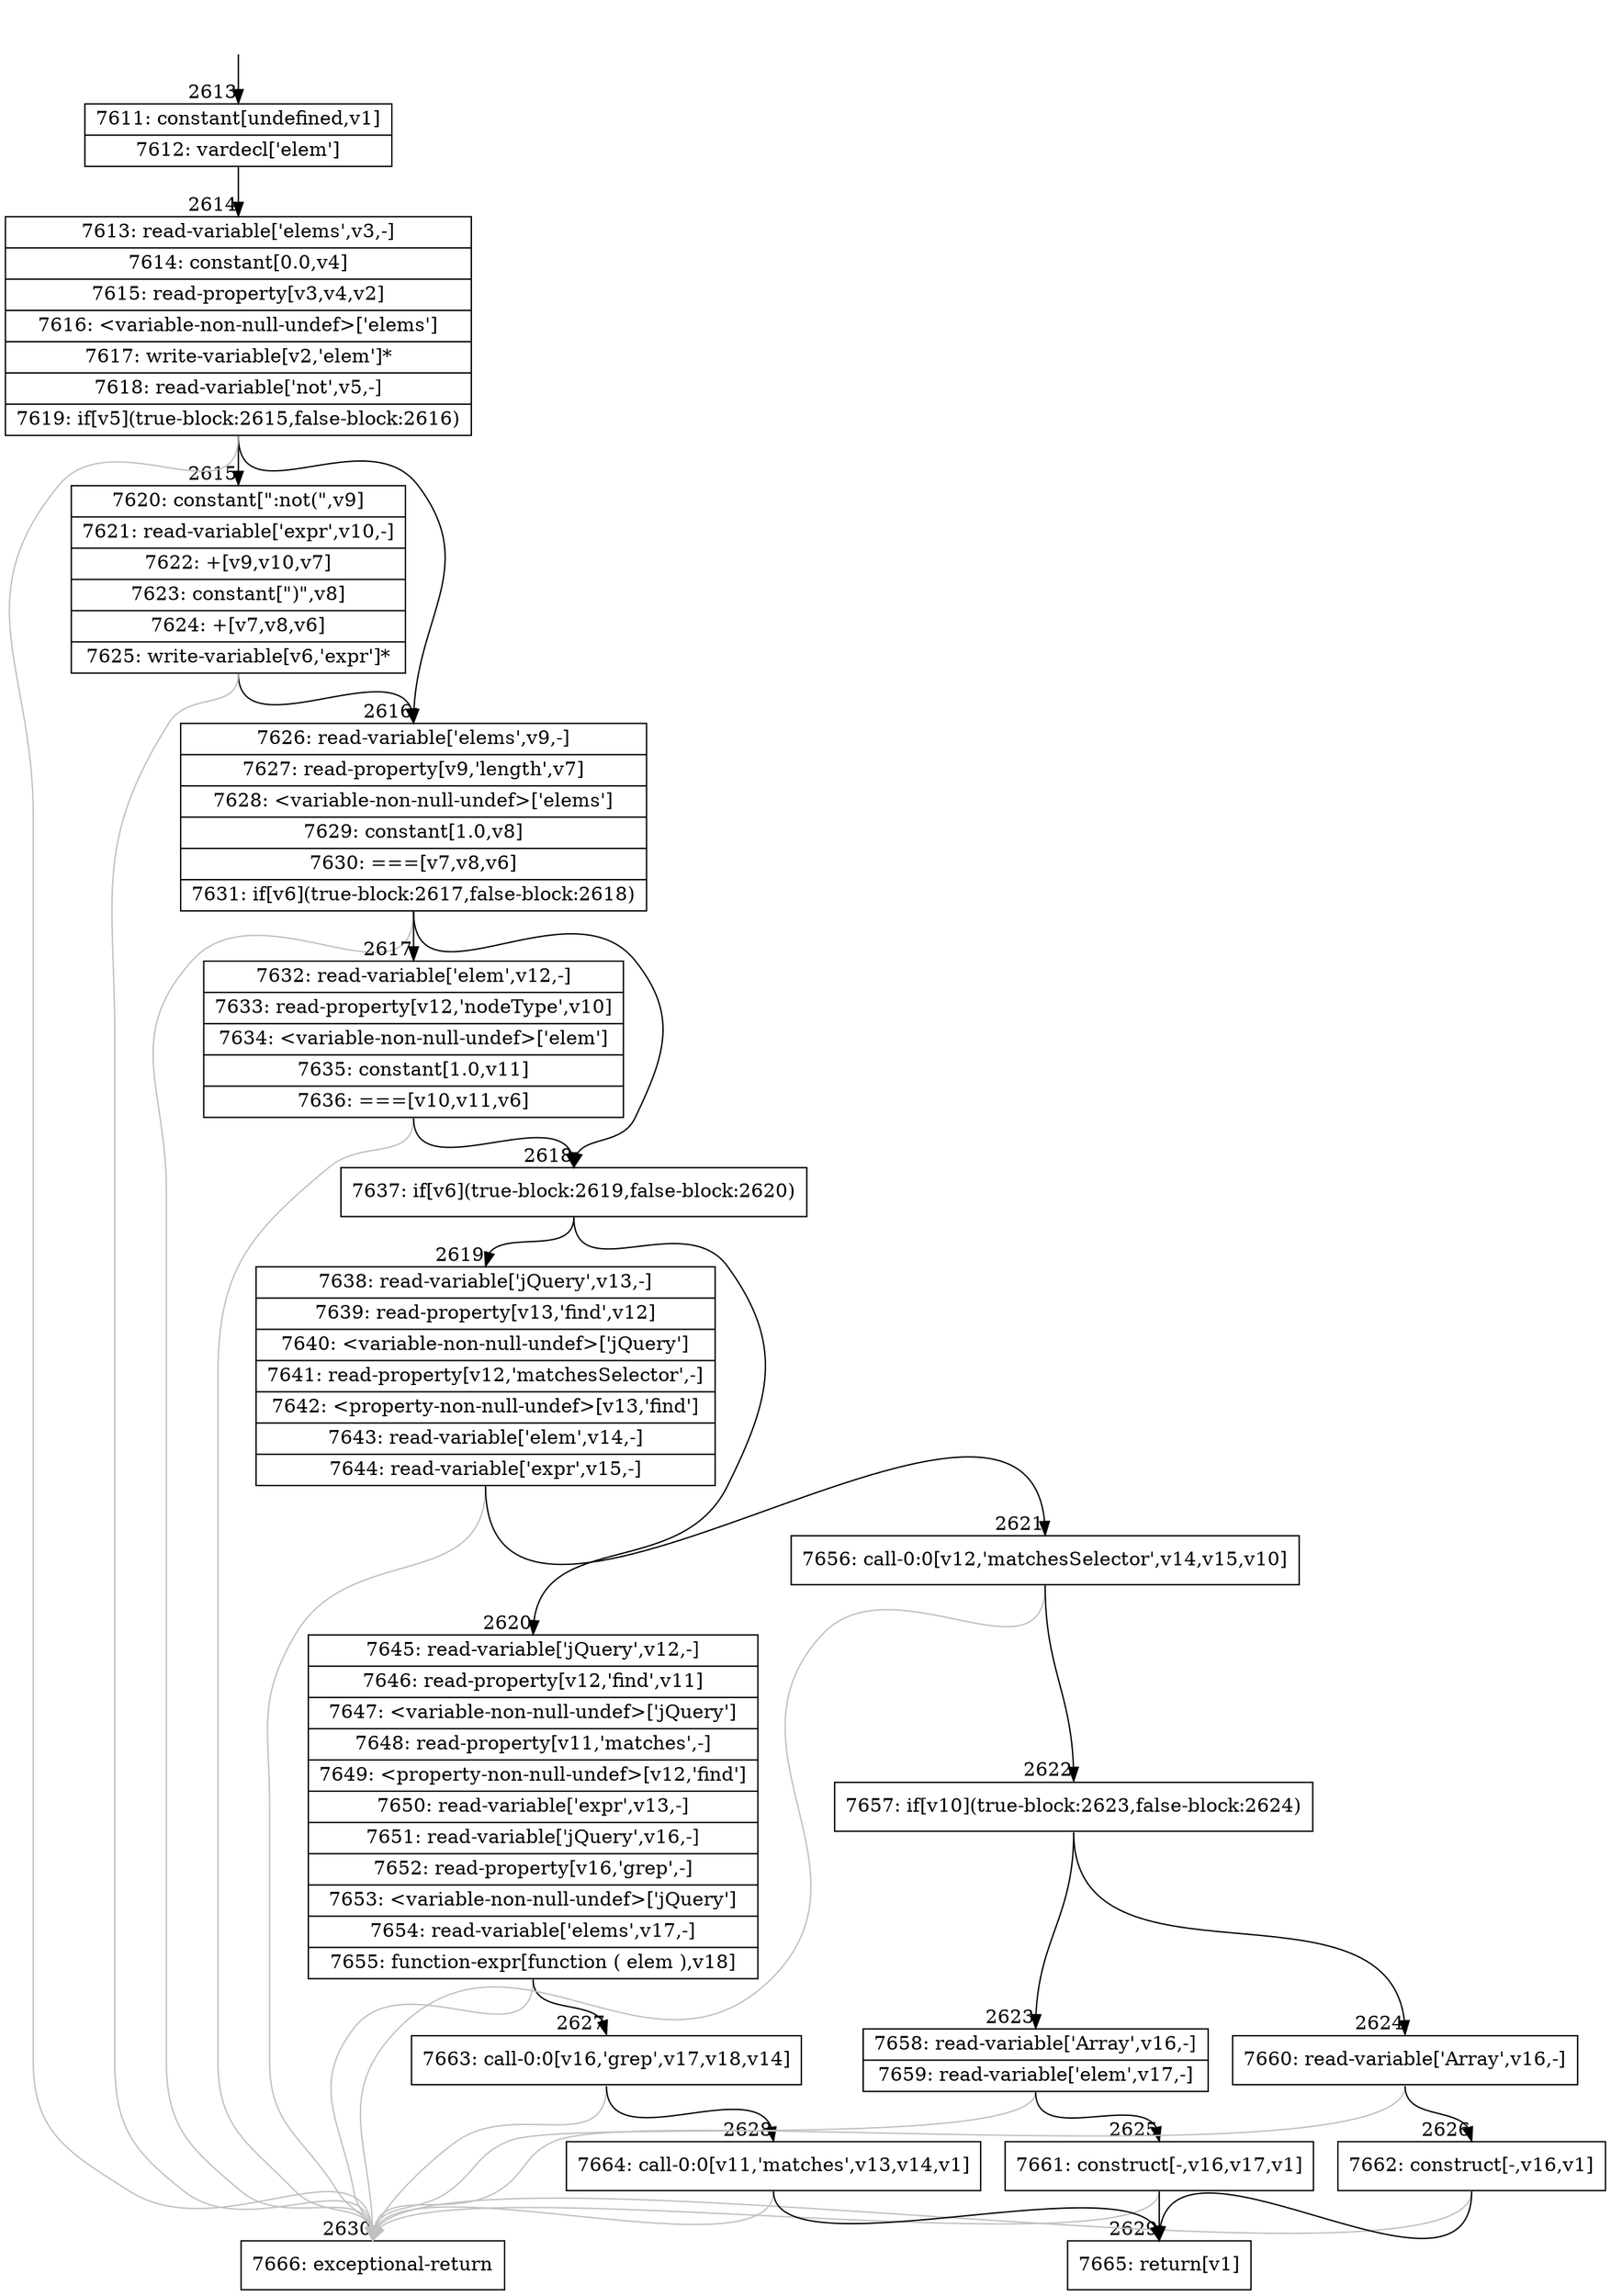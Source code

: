 digraph {
rankdir="TD"
BB_entry168[shape=none,label=""];
BB_entry168 -> BB2613 [tailport=s, headport=n, headlabel="    2613"]
BB2613 [shape=record label="{7611: constant[undefined,v1]|7612: vardecl['elem']}" ] 
BB2613 -> BB2614 [tailport=s, headport=n, headlabel="      2614"]
BB2614 [shape=record label="{7613: read-variable['elems',v3,-]|7614: constant[0.0,v4]|7615: read-property[v3,v4,v2]|7616: \<variable-non-null-undef\>['elems']|7617: write-variable[v2,'elem']*|7618: read-variable['not',v5,-]|7619: if[v5](true-block:2615,false-block:2616)}" ] 
BB2614 -> BB2615 [tailport=s, headport=n, headlabel="      2615"]
BB2614 -> BB2616 [tailport=s, headport=n, headlabel="      2616"]
BB2614 -> BB2630 [tailport=s, headport=n, color=gray, headlabel="      2630"]
BB2615 [shape=record label="{7620: constant[\":not(\",v9]|7621: read-variable['expr',v10,-]|7622: +[v9,v10,v7]|7623: constant[\")\",v8]|7624: +[v7,v8,v6]|7625: write-variable[v6,'expr']*}" ] 
BB2615 -> BB2616 [tailport=s, headport=n]
BB2615 -> BB2630 [tailport=s, headport=n, color=gray]
BB2616 [shape=record label="{7626: read-variable['elems',v9,-]|7627: read-property[v9,'length',v7]|7628: \<variable-non-null-undef\>['elems']|7629: constant[1.0,v8]|7630: ===[v7,v8,v6]|7631: if[v6](true-block:2617,false-block:2618)}" ] 
BB2616 -> BB2618 [tailport=s, headport=n, headlabel="      2618"]
BB2616 -> BB2617 [tailport=s, headport=n, headlabel="      2617"]
BB2616 -> BB2630 [tailport=s, headport=n, color=gray]
BB2617 [shape=record label="{7632: read-variable['elem',v12,-]|7633: read-property[v12,'nodeType',v10]|7634: \<variable-non-null-undef\>['elem']|7635: constant[1.0,v11]|7636: ===[v10,v11,v6]}" ] 
BB2617 -> BB2618 [tailport=s, headport=n]
BB2617 -> BB2630 [tailport=s, headport=n, color=gray]
BB2618 [shape=record label="{7637: if[v6](true-block:2619,false-block:2620)}" ] 
BB2618 -> BB2619 [tailport=s, headport=n, headlabel="      2619"]
BB2618 -> BB2620 [tailport=s, headport=n, headlabel="      2620"]
BB2619 [shape=record label="{7638: read-variable['jQuery',v13,-]|7639: read-property[v13,'find',v12]|7640: \<variable-non-null-undef\>['jQuery']|7641: read-property[v12,'matchesSelector',-]|7642: \<property-non-null-undef\>[v13,'find']|7643: read-variable['elem',v14,-]|7644: read-variable['expr',v15,-]}" ] 
BB2619 -> BB2621 [tailport=s, headport=n, headlabel="      2621"]
BB2619 -> BB2630 [tailport=s, headport=n, color=gray]
BB2620 [shape=record label="{7645: read-variable['jQuery',v12,-]|7646: read-property[v12,'find',v11]|7647: \<variable-non-null-undef\>['jQuery']|7648: read-property[v11,'matches',-]|7649: \<property-non-null-undef\>[v12,'find']|7650: read-variable['expr',v13,-]|7651: read-variable['jQuery',v16,-]|7652: read-property[v16,'grep',-]|7653: \<variable-non-null-undef\>['jQuery']|7654: read-variable['elems',v17,-]|7655: function-expr[function ( elem ),v18]}" ] 
BB2620 -> BB2627 [tailport=s, headport=n, headlabel="      2627"]
BB2620 -> BB2630 [tailport=s, headport=n, color=gray]
BB2621 [shape=record label="{7656: call-0:0[v12,'matchesSelector',v14,v15,v10]}" ] 
BB2621 -> BB2622 [tailport=s, headport=n, headlabel="      2622"]
BB2621 -> BB2630 [tailport=s, headport=n, color=gray]
BB2622 [shape=record label="{7657: if[v10](true-block:2623,false-block:2624)}" ] 
BB2622 -> BB2623 [tailport=s, headport=n, headlabel="      2623"]
BB2622 -> BB2624 [tailport=s, headport=n, headlabel="      2624"]
BB2623 [shape=record label="{7658: read-variable['Array',v16,-]|7659: read-variable['elem',v17,-]}" ] 
BB2623 -> BB2625 [tailport=s, headport=n, headlabel="      2625"]
BB2623 -> BB2630 [tailport=s, headport=n, color=gray]
BB2624 [shape=record label="{7660: read-variable['Array',v16,-]}" ] 
BB2624 -> BB2626 [tailport=s, headport=n, headlabel="      2626"]
BB2624 -> BB2630 [tailport=s, headport=n, color=gray]
BB2625 [shape=record label="{7661: construct[-,v16,v17,v1]}" ] 
BB2625 -> BB2629 [tailport=s, headport=n, headlabel="      2629"]
BB2625 -> BB2630 [tailport=s, headport=n, color=gray]
BB2626 [shape=record label="{7662: construct[-,v16,v1]}" ] 
BB2626 -> BB2629 [tailport=s, headport=n]
BB2626 -> BB2630 [tailport=s, headport=n, color=gray]
BB2627 [shape=record label="{7663: call-0:0[v16,'grep',v17,v18,v14]}" ] 
BB2627 -> BB2628 [tailport=s, headport=n, headlabel="      2628"]
BB2627 -> BB2630 [tailport=s, headport=n, color=gray]
BB2628 [shape=record label="{7664: call-0:0[v11,'matches',v13,v14,v1]}" ] 
BB2628 -> BB2629 [tailport=s, headport=n]
BB2628 -> BB2630 [tailport=s, headport=n, color=gray]
BB2629 [shape=record label="{7665: return[v1]}" ] 
BB2630 [shape=record label="{7666: exceptional-return}" ] 
}
